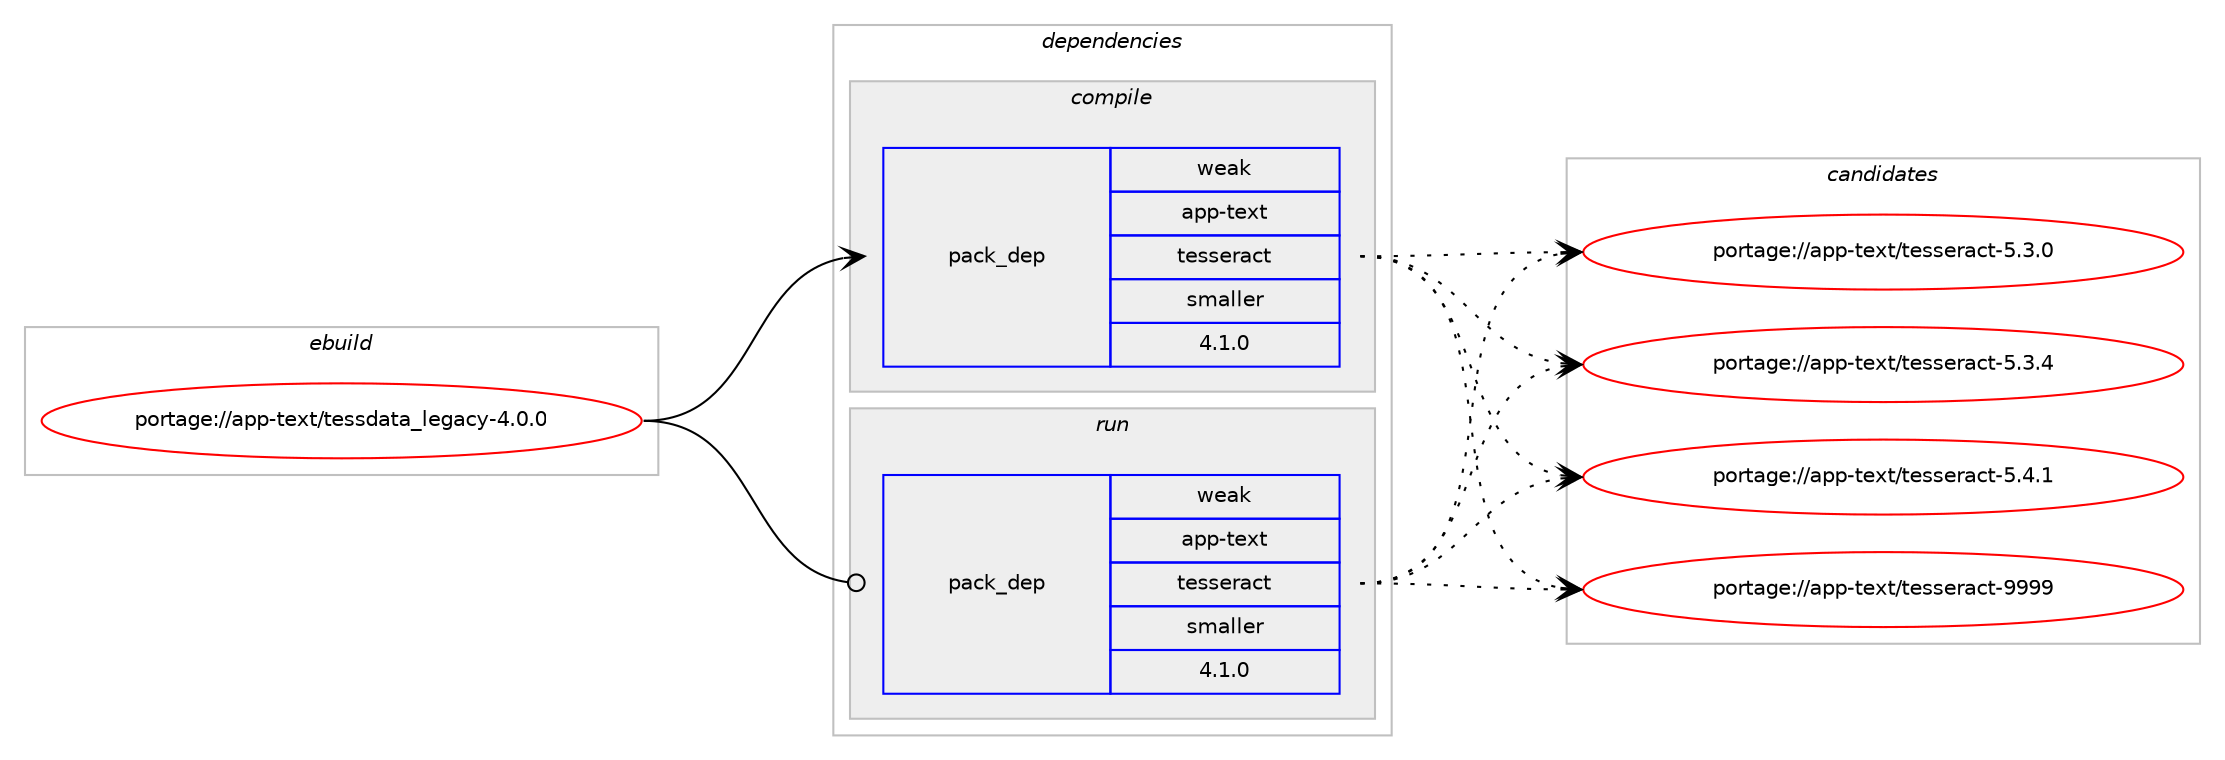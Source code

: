 digraph prolog {

# *************
# Graph options
# *************

newrank=true;
concentrate=true;
compound=true;
graph [rankdir=LR,fontname=Helvetica,fontsize=10,ranksep=1.5];#, ranksep=2.5, nodesep=0.2];
edge  [arrowhead=vee];
node  [fontname=Helvetica,fontsize=10];

# **********
# The ebuild
# **********

subgraph cluster_leftcol {
color=gray;
rank=same;
label=<<i>ebuild</i>>;
id [label="portage://app-text/tessdata_legacy-4.0.0", color=red, width=4, href="../app-text/tessdata_legacy-4.0.0.svg"];
}

# ****************
# The dependencies
# ****************

subgraph cluster_midcol {
color=gray;
label=<<i>dependencies</i>>;
subgraph cluster_compile {
fillcolor="#eeeeee";
style=filled;
label=<<i>compile</i>>;
# *** BEGIN UNKNOWN DEPENDENCY TYPE (TODO) ***
# id -> package_dependency(portage://app-text/tessdata_legacy-4.0.0,install,weak,app-text,tessdata_best,none,[,,],[],[])
# *** END UNKNOWN DEPENDENCY TYPE (TODO) ***

# *** BEGIN UNKNOWN DEPENDENCY TYPE (TODO) ***
# id -> package_dependency(portage://app-text/tessdata_legacy-4.0.0,install,weak,app-text,tessdata_fast,none,[,,],[],[])
# *** END UNKNOWN DEPENDENCY TYPE (TODO) ***

subgraph pack10412 {
dependency26305 [label=<<TABLE BORDER="0" CELLBORDER="1" CELLSPACING="0" CELLPADDING="4" WIDTH="220"><TR><TD ROWSPAN="6" CELLPADDING="30">pack_dep</TD></TR><TR><TD WIDTH="110">weak</TD></TR><TR><TD>app-text</TD></TR><TR><TD>tesseract</TD></TR><TR><TD>smaller</TD></TR><TR><TD>4.1.0</TD></TR></TABLE>>, shape=none, color=blue];
}
id:e -> dependency26305:w [weight=20,style="solid",arrowhead="vee"];
}
subgraph cluster_compileandrun {
fillcolor="#eeeeee";
style=filled;
label=<<i>compile and run</i>>;
}
subgraph cluster_run {
fillcolor="#eeeeee";
style=filled;
label=<<i>run</i>>;
# *** BEGIN UNKNOWN DEPENDENCY TYPE (TODO) ***
# id -> package_dependency(portage://app-text/tessdata_legacy-4.0.0,run,weak,app-text,tessdata_best,none,[,,],[],[])
# *** END UNKNOWN DEPENDENCY TYPE (TODO) ***

# *** BEGIN UNKNOWN DEPENDENCY TYPE (TODO) ***
# id -> package_dependency(portage://app-text/tessdata_legacy-4.0.0,run,weak,app-text,tessdata_fast,none,[,,],[],[])
# *** END UNKNOWN DEPENDENCY TYPE (TODO) ***

subgraph pack10413 {
dependency26306 [label=<<TABLE BORDER="0" CELLBORDER="1" CELLSPACING="0" CELLPADDING="4" WIDTH="220"><TR><TD ROWSPAN="6" CELLPADDING="30">pack_dep</TD></TR><TR><TD WIDTH="110">weak</TD></TR><TR><TD>app-text</TD></TR><TR><TD>tesseract</TD></TR><TR><TD>smaller</TD></TR><TR><TD>4.1.0</TD></TR></TABLE>>, shape=none, color=blue];
}
id:e -> dependency26306:w [weight=20,style="solid",arrowhead="odot"];
}
}

# **************
# The candidates
# **************

subgraph cluster_choices {
rank=same;
color=gray;
label=<<i>candidates</i>>;

subgraph choice10412 {
color=black;
nodesep=1;
choice9711211245116101120116471161011151151011149799116455346514648 [label="portage://app-text/tesseract-5.3.0", color=red, width=4,href="../app-text/tesseract-5.3.0.svg"];
choice9711211245116101120116471161011151151011149799116455346514652 [label="portage://app-text/tesseract-5.3.4", color=red, width=4,href="../app-text/tesseract-5.3.4.svg"];
choice9711211245116101120116471161011151151011149799116455346524649 [label="portage://app-text/tesseract-5.4.1", color=red, width=4,href="../app-text/tesseract-5.4.1.svg"];
choice97112112451161011201164711610111511510111497991164557575757 [label="portage://app-text/tesseract-9999", color=red, width=4,href="../app-text/tesseract-9999.svg"];
dependency26305:e -> choice9711211245116101120116471161011151151011149799116455346514648:w [style=dotted,weight="100"];
dependency26305:e -> choice9711211245116101120116471161011151151011149799116455346514652:w [style=dotted,weight="100"];
dependency26305:e -> choice9711211245116101120116471161011151151011149799116455346524649:w [style=dotted,weight="100"];
dependency26305:e -> choice97112112451161011201164711610111511510111497991164557575757:w [style=dotted,weight="100"];
}
subgraph choice10413 {
color=black;
nodesep=1;
choice9711211245116101120116471161011151151011149799116455346514648 [label="portage://app-text/tesseract-5.3.0", color=red, width=4,href="../app-text/tesseract-5.3.0.svg"];
choice9711211245116101120116471161011151151011149799116455346514652 [label="portage://app-text/tesseract-5.3.4", color=red, width=4,href="../app-text/tesseract-5.3.4.svg"];
choice9711211245116101120116471161011151151011149799116455346524649 [label="portage://app-text/tesseract-5.4.1", color=red, width=4,href="../app-text/tesseract-5.4.1.svg"];
choice97112112451161011201164711610111511510111497991164557575757 [label="portage://app-text/tesseract-9999", color=red, width=4,href="../app-text/tesseract-9999.svg"];
dependency26306:e -> choice9711211245116101120116471161011151151011149799116455346514648:w [style=dotted,weight="100"];
dependency26306:e -> choice9711211245116101120116471161011151151011149799116455346514652:w [style=dotted,weight="100"];
dependency26306:e -> choice9711211245116101120116471161011151151011149799116455346524649:w [style=dotted,weight="100"];
dependency26306:e -> choice97112112451161011201164711610111511510111497991164557575757:w [style=dotted,weight="100"];
}
}

}
